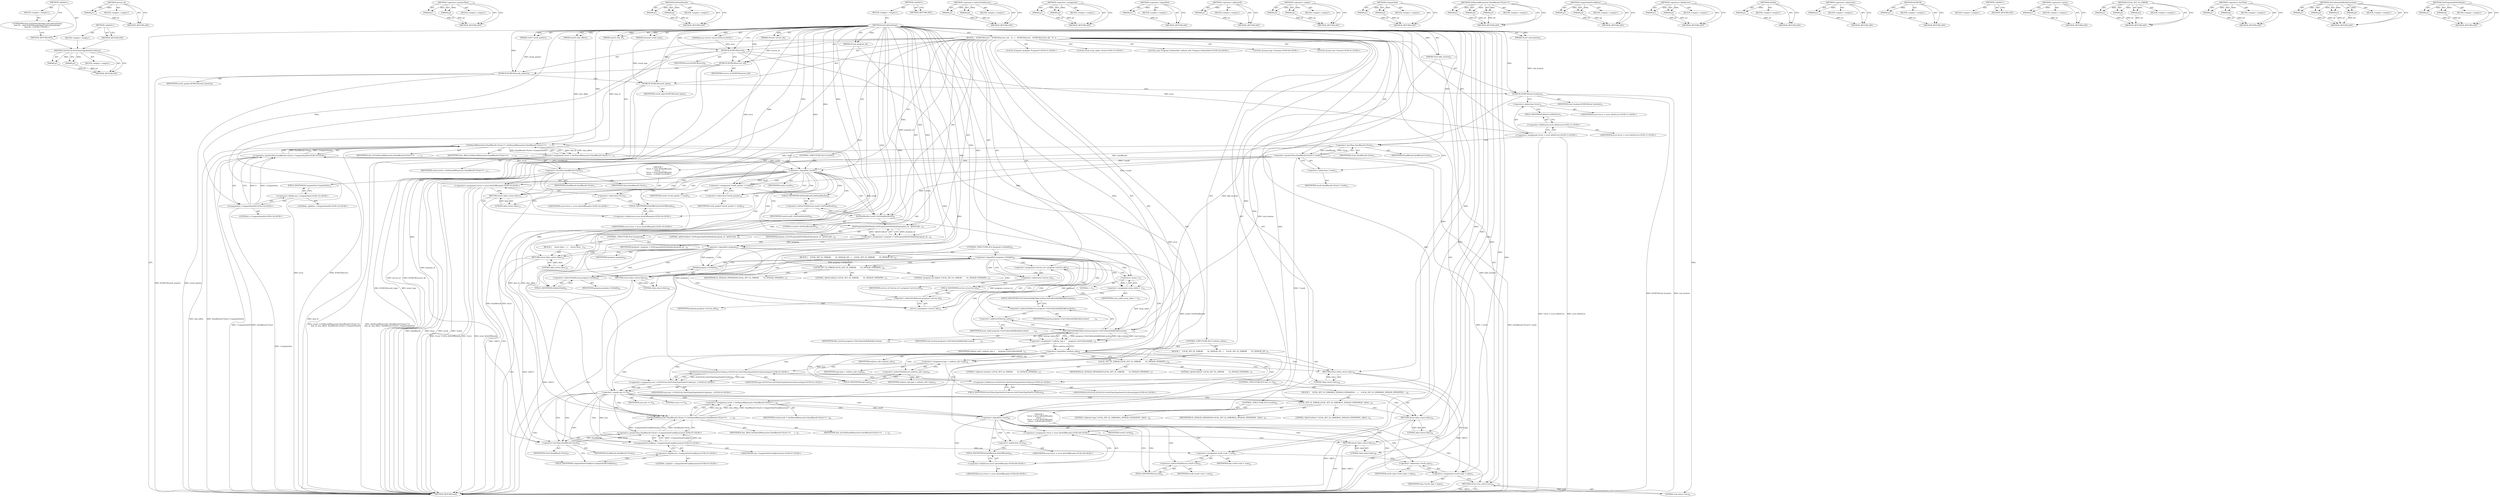digraph "&lt;global&gt;" {
vulnerable_332 [label=<(METHOD,GLES2Util.GetGLDataTypeSizeForUniforms)>];
vulnerable_333 [label=<(PARAM,p1)>];
vulnerable_334 [label=<(PARAM,p2)>];
vulnerable_335 [label=<(BLOCK,&lt;empty&gt;,&lt;empty&gt;)>];
vulnerable_336 [label=<(METHOD_RETURN,ANY)>];
vulnerable_313 [label=<(METHOD,service_id)>];
vulnerable_314 [label=<(PARAM,p1)>];
vulnerable_315 [label=<(BLOCK,&lt;empty&gt;,&lt;empty&gt;)>];
vulnerable_316 [label=<(METHOD_RETURN,ANY)>];
vulnerable_263 [label=<(METHOD,&lt;operator&gt;.greaterThan)>];
vulnerable_264 [label=<(PARAM,p1)>];
vulnerable_265 [label=<(PARAM,p2)>];
vulnerable_266 [label=<(BLOCK,&lt;empty&gt;,&lt;empty&gt;)>];
vulnerable_267 [label=<(METHOD_RETURN,ANY)>];
vulnerable_288 [label=<(METHOD,SetNumResults)>];
vulnerable_289 [label=<(PARAM,p1)>];
vulnerable_290 [label=<(PARAM,p2)>];
vulnerable_291 [label=<(BLOCK,&lt;empty&gt;,&lt;empty&gt;)>];
vulnerable_292 [label=<(METHOD_RETURN,ANY)>];
vulnerable_6 [label=<(METHOD,&lt;global&gt;)<SUB>1</SUB>>];
vulnerable_7 [label=<(BLOCK,&lt;empty&gt;,&lt;empty&gt;)<SUB>1</SUB>>];
vulnerable_8 [label=<(METHOD,GetUniformSetup)<SUB>1</SUB>>];
vulnerable_9 [label=<(PARAM,GLuint program_id)<SUB>2</SUB>>];
vulnerable_10 [label=<(PARAM,GLint fake_location)<SUB>2</SUB>>];
vulnerable_11 [label=<(PARAM,uint32 shm_id)<SUB>3</SUB>>];
vulnerable_12 [label=<(PARAM,uint32 shm_offset)<SUB>3</SUB>>];
vulnerable_13 [label="<(PARAM,error::Error* error)<SUB>4</SUB>>"];
vulnerable_14 [label=<(PARAM,GLint* real_location)<SUB>4</SUB>>];
vulnerable_15 [label=<(PARAM,GLuint* service_id)<SUB>5</SUB>>];
vulnerable_16 [label=<(PARAM,void** result_pointer)<SUB>5</SUB>>];
vulnerable_17 [label=<(PARAM,GLenum* result_type)<SUB>5</SUB>>];
vulnerable_18 [label=<(BLOCK,{
   DCHECK(error);
   DCHECK(service_id);
   D...,{
   DCHECK(error);
   DCHECK(service_id);
   D...)<SUB>5</SUB>>];
vulnerable_19 [label=<(DCHECK,DCHECK(error))<SUB>6</SUB>>];
vulnerable_20 [label=<(IDENTIFIER,error,DCHECK(error))<SUB>6</SUB>>];
vulnerable_21 [label=<(DCHECK,DCHECK(service_id))<SUB>7</SUB>>];
vulnerable_22 [label=<(IDENTIFIER,service_id,DCHECK(service_id))<SUB>7</SUB>>];
vulnerable_23 [label=<(DCHECK,DCHECK(result_pointer))<SUB>8</SUB>>];
vulnerable_24 [label=<(IDENTIFIER,result_pointer,DCHECK(result_pointer))<SUB>8</SUB>>];
vulnerable_25 [label=<(DCHECK,DCHECK(result_type))<SUB>9</SUB>>];
vulnerable_26 [label=<(IDENTIFIER,result_type,DCHECK(result_type))<SUB>9</SUB>>];
vulnerable_27 [label=<(DCHECK,DCHECK(real_location))<SUB>10</SUB>>];
vulnerable_28 [label=<(IDENTIFIER,real_location,DCHECK(real_location))<SUB>10</SUB>>];
vulnerable_29 [label="<(&lt;operator&gt;.assignment,*error = error::kNoError)<SUB>11</SUB>>"];
vulnerable_30 [label=<(&lt;operator&gt;.indirection,*error)<SUB>11</SUB>>];
vulnerable_31 [label="<(IDENTIFIER,error,*error = error::kNoError)<SUB>11</SUB>>"];
vulnerable_32 [label="<(&lt;operator&gt;.fieldAccess,error::kNoError)<SUB>11</SUB>>"];
vulnerable_33 [label="<(IDENTIFIER,error,*error = error::kNoError)<SUB>11</SUB>>"];
vulnerable_34 [label=<(FIELD_IDENTIFIER,kNoError,kNoError)<SUB>11</SUB>>];
vulnerable_35 [label=<(&lt;operator&gt;.greaterThan,SizedResult&lt;GLint&gt;* result)<SUB>12</SUB>>];
vulnerable_36 [label=<(&lt;operator&gt;.lessThan,SizedResult&lt;GLint)<SUB>12</SUB>>];
vulnerable_37 [label=<(IDENTIFIER,SizedResult,SizedResult&lt;GLint)<SUB>12</SUB>>];
vulnerable_38 [label=<(IDENTIFIER,GLint,SizedResult&lt;GLint)<SUB>12</SUB>>];
vulnerable_39 [label=<(&lt;operator&gt;.indirection,* result)<SUB>12</SUB>>];
vulnerable_40 [label=<(IDENTIFIER,result,SizedResult&lt;GLint&gt;* result)<SUB>12</SUB>>];
vulnerable_41 [label=<(&lt;operator&gt;.assignment,result = GetSharedMemoryAs&lt;SizedResult&lt;GLint&gt;*&gt;...)<SUB>13</SUB>>];
vulnerable_42 [label=<(IDENTIFIER,result,result = GetSharedMemoryAs&lt;SizedResult&lt;GLint&gt;*&gt;...)<SUB>13</SUB>>];
vulnerable_43 [label=<(GetSharedMemoryAs&lt;SizedResult&lt;GLint&gt;*&gt;,GetSharedMemoryAs&lt;SizedResult&lt;GLint&gt;*&gt;(
      s...)<SUB>13</SUB>>];
vulnerable_44 [label=<(IDENTIFIER,shm_id,GetSharedMemoryAs&lt;SizedResult&lt;GLint&gt;*&gt;(
      s...)<SUB>14</SUB>>];
vulnerable_45 [label=<(IDENTIFIER,shm_offset,GetSharedMemoryAs&lt;SizedResult&lt;GLint&gt;*&gt;(
      s...)<SUB>14</SUB>>];
vulnerable_46 [label="<(&lt;operator&gt;.greaterThan,SizedResult&lt;GLint&gt;::ComputeSize(0))<SUB>14</SUB>>"];
vulnerable_47 [label=<(&lt;operator&gt;.lessThan,SizedResult&lt;GLint)<SUB>14</SUB>>];
vulnerable_48 [label=<(IDENTIFIER,SizedResult,SizedResult&lt;GLint)<SUB>14</SUB>>];
vulnerable_49 [label=<(IDENTIFIER,GLint,SizedResult&lt;GLint)<SUB>14</SUB>>];
vulnerable_50 [label="<(ComputeSize,::ComputeSize(0))<SUB>14</SUB>>"];
vulnerable_51 [label="<(&lt;operator&gt;.fieldAccess,::ComputeSize)<SUB>14</SUB>>"];
vulnerable_52 [label="<(LITERAL,&lt;global&gt;,::ComputeSize(0))<SUB>14</SUB>>"];
vulnerable_53 [label=<(FIELD_IDENTIFIER,ComputeSize,ComputeSize)<SUB>14</SUB>>];
vulnerable_54 [label="<(LITERAL,0,::ComputeSize(0))<SUB>14</SUB>>"];
vulnerable_55 [label=<(CONTROL_STRUCTURE,IF,if (!result))<SUB>15</SUB>>];
vulnerable_56 [label=<(&lt;operator&gt;.logicalNot,!result)<SUB>15</SUB>>];
vulnerable_57 [label=<(IDENTIFIER,result,!result)<SUB>15</SUB>>];
vulnerable_58 [label="<(BLOCK,{
    *error = error::kOutOfBounds;
    return ...,{
    *error = error::kOutOfBounds;
    return ...)<SUB>15</SUB>>"];
vulnerable_59 [label="<(&lt;operator&gt;.assignment,*error = error::kOutOfBounds)<SUB>16</SUB>>"];
vulnerable_60 [label=<(&lt;operator&gt;.indirection,*error)<SUB>16</SUB>>];
vulnerable_61 [label="<(IDENTIFIER,error,*error = error::kOutOfBounds)<SUB>16</SUB>>"];
vulnerable_62 [label="<(&lt;operator&gt;.fieldAccess,error::kOutOfBounds)<SUB>16</SUB>>"];
vulnerable_63 [label="<(IDENTIFIER,error,*error = error::kOutOfBounds)<SUB>16</SUB>>"];
vulnerable_64 [label=<(FIELD_IDENTIFIER,kOutOfBounds,kOutOfBounds)<SUB>16</SUB>>];
vulnerable_65 [label=<(RETURN,return false;,return false;)<SUB>17</SUB>>];
vulnerable_66 [label=<(LITERAL,false,return false;)<SUB>17</SUB>>];
vulnerable_67 [label=<(&lt;operator&gt;.assignment,*result_pointer = result)<SUB>19</SUB>>];
vulnerable_68 [label=<(&lt;operator&gt;.indirection,*result_pointer)<SUB>19</SUB>>];
vulnerable_69 [label=<(IDENTIFIER,result_pointer,*result_pointer = result)<SUB>19</SUB>>];
vulnerable_70 [label=<(IDENTIFIER,result,*result_pointer = result)<SUB>19</SUB>>];
vulnerable_71 [label=<(SetNumResults,result-&gt;SetNumResults(0))<SUB>20</SUB>>];
vulnerable_72 [label=<(&lt;operator&gt;.indirectFieldAccess,result-&gt;SetNumResults)<SUB>20</SUB>>];
vulnerable_73 [label=<(IDENTIFIER,result,result-&gt;SetNumResults(0))<SUB>20</SUB>>];
vulnerable_74 [label=<(FIELD_IDENTIFIER,SetNumResults,SetNumResults)<SUB>20</SUB>>];
vulnerable_75 [label=<(LITERAL,0,result-&gt;SetNumResults(0))<SUB>20</SUB>>];
vulnerable_76 [label="<(LOCAL,Program* program: Program*)<SUB>21</SUB>>"];
vulnerable_77 [label=<(&lt;operator&gt;.assignment,* program = GetProgramInfoNotShader(program_id,...)<SUB>21</SUB>>];
vulnerable_78 [label=<(IDENTIFIER,program,* program = GetProgramInfoNotShader(program_id,...)<SUB>21</SUB>>];
vulnerable_79 [label=<(GetProgramInfoNotShader,GetProgramInfoNotShader(program_id, &quot;glGetUnifo...)<SUB>21</SUB>>];
vulnerable_80 [label=<(IDENTIFIER,program_id,GetProgramInfoNotShader(program_id, &quot;glGetUnifo...)<SUB>21</SUB>>];
vulnerable_81 [label=<(LITERAL,&quot;glGetUniform&quot;,GetProgramInfoNotShader(program_id, &quot;glGetUnifo...)<SUB>21</SUB>>];
vulnerable_82 [label=<(CONTROL_STRUCTURE,IF,if (!program))<SUB>22</SUB>>];
vulnerable_83 [label=<(&lt;operator&gt;.logicalNot,!program)<SUB>22</SUB>>];
vulnerable_84 [label=<(IDENTIFIER,program,!program)<SUB>22</SUB>>];
vulnerable_85 [label=<(BLOCK,{
    return false;
  },{
    return false;
  })<SUB>22</SUB>>];
vulnerable_86 [label=<(RETURN,return false;,return false;)<SUB>23</SUB>>];
vulnerable_87 [label=<(LITERAL,false,return false;)<SUB>23</SUB>>];
vulnerable_88 [label=<(CONTROL_STRUCTURE,IF,if (!program-&gt;IsValid()))<SUB>25</SUB>>];
vulnerable_89 [label=<(&lt;operator&gt;.logicalNot,!program-&gt;IsValid())<SUB>25</SUB>>];
vulnerable_90 [label=<(IsValid,program-&gt;IsValid())<SUB>25</SUB>>];
vulnerable_91 [label=<(&lt;operator&gt;.indirectFieldAccess,program-&gt;IsValid)<SUB>25</SUB>>];
vulnerable_92 [label=<(IDENTIFIER,program,program-&gt;IsValid())<SUB>25</SUB>>];
vulnerable_93 [label=<(FIELD_IDENTIFIER,IsValid,IsValid)<SUB>25</SUB>>];
vulnerable_94 [label=<(BLOCK,{
    LOCAL_SET_GL_ERROR(
        GL_INVALID_OP...,{
    LOCAL_SET_GL_ERROR(
        GL_INVALID_OP...)<SUB>25</SUB>>];
vulnerable_95 [label=<(LOCAL_SET_GL_ERROR,LOCAL_SET_GL_ERROR(
        GL_INVALID_OPERATIO...)<SUB>26</SUB>>];
vulnerable_96 [label=<(IDENTIFIER,GL_INVALID_OPERATION,LOCAL_SET_GL_ERROR(
        GL_INVALID_OPERATIO...)<SUB>27</SUB>>];
vulnerable_97 [label=<(LITERAL,&quot;glGetUniform&quot;,LOCAL_SET_GL_ERROR(
        GL_INVALID_OPERATIO...)<SUB>27</SUB>>];
vulnerable_98 [label=<(LITERAL,&quot;program not linked&quot;,LOCAL_SET_GL_ERROR(
        GL_INVALID_OPERATIO...)<SUB>27</SUB>>];
vulnerable_99 [label=<(RETURN,return false;,return false;)<SUB>28</SUB>>];
vulnerable_100 [label=<(LITERAL,false,return false;)<SUB>28</SUB>>];
vulnerable_101 [label=<(&lt;operator&gt;.assignment,*service_id = program-&gt;service_id())<SUB>30</SUB>>];
vulnerable_102 [label=<(&lt;operator&gt;.indirection,*service_id)<SUB>30</SUB>>];
vulnerable_103 [label=<(IDENTIFIER,service_id,*service_id = program-&gt;service_id())<SUB>30</SUB>>];
vulnerable_104 [label=<(service_id,program-&gt;service_id())<SUB>30</SUB>>];
vulnerable_105 [label=<(&lt;operator&gt;.indirectFieldAccess,program-&gt;service_id)<SUB>30</SUB>>];
vulnerable_106 [label=<(IDENTIFIER,program,program-&gt;service_id())<SUB>30</SUB>>];
vulnerable_107 [label=<(FIELD_IDENTIFIER,service_id,service_id)<SUB>30</SUB>>];
vulnerable_108 [label="<(LOCAL,GLint array_index: GLint)<SUB>31</SUB>>"];
vulnerable_109 [label=<(&lt;operator&gt;.assignment,array_index = -1)<SUB>31</SUB>>];
vulnerable_110 [label=<(IDENTIFIER,array_index,array_index = -1)<SUB>31</SUB>>];
vulnerable_111 [label=<(&lt;operator&gt;.minus,-1)<SUB>31</SUB>>];
vulnerable_112 [label=<(LITERAL,1,-1)<SUB>31</SUB>>];
vulnerable_113 [label="<(LOCAL,const Program.UniformInfo* uniform_info: Program.UniformInfo*)<SUB>32</SUB>>"];
vulnerable_114 [label=<(&lt;operator&gt;.assignment,* uniform_info =
      program-&gt;GetUniformInfoB...)<SUB>32</SUB>>];
vulnerable_115 [label=<(IDENTIFIER,uniform_info,* uniform_info =
      program-&gt;GetUniformInfoB...)<SUB>32</SUB>>];
vulnerable_116 [label=<(GetUniformInfoByFakeLocation,program-&gt;GetUniformInfoByFakeLocation(
        ...)<SUB>33</SUB>>];
vulnerable_117 [label=<(&lt;operator&gt;.indirectFieldAccess,program-&gt;GetUniformInfoByFakeLocation)<SUB>33</SUB>>];
vulnerable_118 [label=<(IDENTIFIER,program,program-&gt;GetUniformInfoByFakeLocation(
        ...)<SUB>33</SUB>>];
vulnerable_119 [label=<(FIELD_IDENTIFIER,GetUniformInfoByFakeLocation,GetUniformInfoByFakeLocation)<SUB>33</SUB>>];
vulnerable_120 [label=<(IDENTIFIER,fake_location,program-&gt;GetUniformInfoByFakeLocation(
        ...)<SUB>34</SUB>>];
vulnerable_121 [label=<(IDENTIFIER,real_location,program-&gt;GetUniformInfoByFakeLocation(
        ...)<SUB>34</SUB>>];
vulnerable_122 [label=<(&lt;operator&gt;.addressOf,&amp;array_index)<SUB>34</SUB>>];
vulnerable_123 [label=<(IDENTIFIER,array_index,program-&gt;GetUniformInfoByFakeLocation(
        ...)<SUB>34</SUB>>];
vulnerable_124 [label=<(CONTROL_STRUCTURE,IF,if (!uniform_info))<SUB>35</SUB>>];
vulnerable_125 [label=<(&lt;operator&gt;.logicalNot,!uniform_info)<SUB>35</SUB>>];
vulnerable_126 [label=<(IDENTIFIER,uniform_info,!uniform_info)<SUB>35</SUB>>];
vulnerable_127 [label=<(BLOCK,{
    LOCAL_SET_GL_ERROR(
        GL_INVALID_OP...,{
    LOCAL_SET_GL_ERROR(
        GL_INVALID_OP...)<SUB>35</SUB>>];
vulnerable_128 [label=<(LOCAL_SET_GL_ERROR,LOCAL_SET_GL_ERROR(
        GL_INVALID_OPERATIO...)<SUB>36</SUB>>];
vulnerable_129 [label=<(IDENTIFIER,GL_INVALID_OPERATION,LOCAL_SET_GL_ERROR(
        GL_INVALID_OPERATIO...)<SUB>37</SUB>>];
vulnerable_130 [label=<(LITERAL,&quot;glGetUniform&quot;,LOCAL_SET_GL_ERROR(
        GL_INVALID_OPERATIO...)<SUB>37</SUB>>];
vulnerable_131 [label=<(LITERAL,&quot;unknown location&quot;,LOCAL_SET_GL_ERROR(
        GL_INVALID_OPERATIO...)<SUB>37</SUB>>];
vulnerable_132 [label=<(RETURN,return false;,return false;)<SUB>38</SUB>>];
vulnerable_133 [label=<(LITERAL,false,return false;)<SUB>38</SUB>>];
vulnerable_134 [label="<(LOCAL,GLenum type: GLenum)<SUB>40</SUB>>"];
vulnerable_135 [label=<(&lt;operator&gt;.assignment,type = uniform_info-&gt;type)<SUB>40</SUB>>];
vulnerable_136 [label=<(IDENTIFIER,type,type = uniform_info-&gt;type)<SUB>40</SUB>>];
vulnerable_137 [label=<(&lt;operator&gt;.indirectFieldAccess,uniform_info-&gt;type)<SUB>40</SUB>>];
vulnerable_138 [label=<(IDENTIFIER,uniform_info,type = uniform_info-&gt;type)<SUB>40</SUB>>];
vulnerable_139 [label=<(FIELD_IDENTIFIER,type,type)<SUB>40</SUB>>];
vulnerable_140 [label="<(LOCAL,GLsizei size: GLsizei)<SUB>41</SUB>>"];
vulnerable_141 [label="<(&lt;operator&gt;.assignment,size = GLES2Util::GetGLDataTypeSizeForUniforms(...)<SUB>41</SUB>>"];
vulnerable_142 [label="<(IDENTIFIER,size,size = GLES2Util::GetGLDataTypeSizeForUniforms(...)<SUB>41</SUB>>"];
vulnerable_143 [label="<(GLES2Util.GetGLDataTypeSizeForUniforms,GLES2Util::GetGLDataTypeSizeForUniforms(type))<SUB>41</SUB>>"];
vulnerable_144 [label="<(&lt;operator&gt;.fieldAccess,GLES2Util::GetGLDataTypeSizeForUniforms)<SUB>41</SUB>>"];
vulnerable_145 [label="<(IDENTIFIER,GLES2Util,GLES2Util::GetGLDataTypeSizeForUniforms(type))<SUB>41</SUB>>"];
vulnerable_146 [label=<(FIELD_IDENTIFIER,GetGLDataTypeSizeForUniforms,GetGLDataTypeSizeForUniforms)<SUB>41</SUB>>];
vulnerable_147 [label="<(IDENTIFIER,type,GLES2Util::GetGLDataTypeSizeForUniforms(type))<SUB>41</SUB>>"];
vulnerable_148 [label=<(CONTROL_STRUCTURE,IF,if (size == 0))<SUB>42</SUB>>];
vulnerable_149 [label=<(&lt;operator&gt;.equals,size == 0)<SUB>42</SUB>>];
vulnerable_150 [label=<(IDENTIFIER,size,size == 0)<SUB>42</SUB>>];
vulnerable_151 [label=<(LITERAL,0,size == 0)<SUB>42</SUB>>];
vulnerable_152 [label=<(BLOCK,{
    LOCAL_SET_GL_ERROR(GL_INVALID_OPERATION, ...,{
    LOCAL_SET_GL_ERROR(GL_INVALID_OPERATION, ...)<SUB>42</SUB>>];
vulnerable_153 [label=<(LOCAL_SET_GL_ERROR,LOCAL_SET_GL_ERROR(GL_INVALID_OPERATION, &quot;glGet...)<SUB>43</SUB>>];
vulnerable_154 [label=<(IDENTIFIER,GL_INVALID_OPERATION,LOCAL_SET_GL_ERROR(GL_INVALID_OPERATION, &quot;glGet...)<SUB>43</SUB>>];
vulnerable_155 [label=<(LITERAL,&quot;glGetUniform&quot;,LOCAL_SET_GL_ERROR(GL_INVALID_OPERATION, &quot;glGet...)<SUB>43</SUB>>];
vulnerable_156 [label=<(LITERAL,&quot;unknown type&quot;,LOCAL_SET_GL_ERROR(GL_INVALID_OPERATION, &quot;glGet...)<SUB>43</SUB>>];
vulnerable_157 [label=<(RETURN,return false;,return false;)<SUB>44</SUB>>];
vulnerable_158 [label=<(LITERAL,false,return false;)<SUB>44</SUB>>];
vulnerable_159 [label=<(&lt;operator&gt;.assignment,result = GetSharedMemoryAs&lt;SizedResult&lt;GLint&gt;*&gt;...)<SUB>46</SUB>>];
vulnerable_160 [label=<(IDENTIFIER,result,result = GetSharedMemoryAs&lt;SizedResult&lt;GLint&gt;*&gt;...)<SUB>46</SUB>>];
vulnerable_161 [label=<(GetSharedMemoryAs&lt;SizedResult&lt;GLint&gt;*&gt;,GetSharedMemoryAs&lt;SizedResult&lt;GLint&gt;*&gt;(
      s...)<SUB>46</SUB>>];
vulnerable_162 [label=<(IDENTIFIER,shm_id,GetSharedMemoryAs&lt;SizedResult&lt;GLint&gt;*&gt;(
      s...)<SUB>47</SUB>>];
vulnerable_163 [label=<(IDENTIFIER,shm_offset,GetSharedMemoryAs&lt;SizedResult&lt;GLint&gt;*&gt;(
      s...)<SUB>47</SUB>>];
vulnerable_164 [label="<(&lt;operator&gt;.greaterThan,SizedResult&lt;GLint&gt;::ComputeSizeFromBytes(size))<SUB>47</SUB>>"];
vulnerable_165 [label=<(&lt;operator&gt;.lessThan,SizedResult&lt;GLint)<SUB>47</SUB>>];
vulnerable_166 [label=<(IDENTIFIER,SizedResult,SizedResult&lt;GLint)<SUB>47</SUB>>];
vulnerable_167 [label=<(IDENTIFIER,GLint,SizedResult&lt;GLint)<SUB>47</SUB>>];
vulnerable_168 [label="<(ComputeSizeFromBytes,::ComputeSizeFromBytes(size))<SUB>47</SUB>>"];
vulnerable_169 [label="<(&lt;operator&gt;.fieldAccess,::ComputeSizeFromBytes)<SUB>47</SUB>>"];
vulnerable_170 [label="<(LITERAL,&lt;global&gt;,::ComputeSizeFromBytes(size))<SUB>47</SUB>>"];
vulnerable_171 [label=<(FIELD_IDENTIFIER,ComputeSizeFromBytes,ComputeSizeFromBytes)<SUB>47</SUB>>];
vulnerable_172 [label="<(IDENTIFIER,size,::ComputeSizeFromBytes(size))<SUB>47</SUB>>"];
vulnerable_173 [label=<(CONTROL_STRUCTURE,IF,if (!result))<SUB>48</SUB>>];
vulnerable_174 [label=<(&lt;operator&gt;.logicalNot,!result)<SUB>48</SUB>>];
vulnerable_175 [label=<(IDENTIFIER,result,!result)<SUB>48</SUB>>];
vulnerable_176 [label="<(BLOCK,{
    *error = error::kOutOfBounds;
     return...,{
    *error = error::kOutOfBounds;
     return...)<SUB>48</SUB>>"];
vulnerable_177 [label="<(&lt;operator&gt;.assignment,*error = error::kOutOfBounds)<SUB>49</SUB>>"];
vulnerable_178 [label=<(&lt;operator&gt;.indirection,*error)<SUB>49</SUB>>];
vulnerable_179 [label="<(IDENTIFIER,error,*error = error::kOutOfBounds)<SUB>49</SUB>>"];
vulnerable_180 [label="<(&lt;operator&gt;.fieldAccess,error::kOutOfBounds)<SUB>49</SUB>>"];
vulnerable_181 [label="<(IDENTIFIER,error,*error = error::kOutOfBounds)<SUB>49</SUB>>"];
vulnerable_182 [label=<(FIELD_IDENTIFIER,kOutOfBounds,kOutOfBounds)<SUB>49</SUB>>];
vulnerable_183 [label=<(RETURN,return false;,return false;)<SUB>50</SUB>>];
vulnerable_184 [label=<(LITERAL,false,return false;)<SUB>50</SUB>>];
vulnerable_185 [label=<(&lt;operator&gt;.assignment,result-&gt;size = size)<SUB>52</SUB>>];
vulnerable_186 [label=<(&lt;operator&gt;.indirectFieldAccess,result-&gt;size)<SUB>52</SUB>>];
vulnerable_187 [label=<(IDENTIFIER,result,result-&gt;size = size)<SUB>52</SUB>>];
vulnerable_188 [label=<(FIELD_IDENTIFIER,size,size)<SUB>52</SUB>>];
vulnerable_189 [label=<(IDENTIFIER,size,result-&gt;size = size)<SUB>52</SUB>>];
vulnerable_190 [label=<(&lt;operator&gt;.assignment,*result_type = type)<SUB>53</SUB>>];
vulnerable_191 [label=<(&lt;operator&gt;.indirection,*result_type)<SUB>53</SUB>>];
vulnerable_192 [label=<(IDENTIFIER,result_type,*result_type = type)<SUB>53</SUB>>];
vulnerable_193 [label=<(IDENTIFIER,type,*result_type = type)<SUB>53</SUB>>];
vulnerable_194 [label=<(RETURN,return true;,return true;)<SUB>54</SUB>>];
vulnerable_195 [label=<(LITERAL,true,return true;)<SUB>54</SUB>>];
vulnerable_196 [label=<(METHOD_RETURN,bool)<SUB>1</SUB>>];
vulnerable_198 [label=<(METHOD_RETURN,ANY)<SUB>1</SUB>>];
vulnerable_293 [label=<(METHOD,&lt;operator&gt;.indirectFieldAccess)>];
vulnerable_294 [label=<(PARAM,p1)>];
vulnerable_295 [label=<(PARAM,p2)>];
vulnerable_296 [label=<(BLOCK,&lt;empty&gt;,&lt;empty&gt;)>];
vulnerable_297 [label=<(METHOD_RETURN,ANY)>];
vulnerable_249 [label=<(METHOD,&lt;operator&gt;.assignment)>];
vulnerable_250 [label=<(PARAM,p1)>];
vulnerable_251 [label=<(PARAM,p2)>];
vulnerable_252 [label=<(BLOCK,&lt;empty&gt;,&lt;empty&gt;)>];
vulnerable_253 [label=<(METHOD_RETURN,ANY)>];
vulnerable_284 [label=<(METHOD,&lt;operator&gt;.logicalNot)>];
vulnerable_285 [label=<(PARAM,p1)>];
vulnerable_286 [label=<(BLOCK,&lt;empty&gt;,&lt;empty&gt;)>];
vulnerable_287 [label=<(METHOD_RETURN,ANY)>];
vulnerable_328 [label=<(METHOD,&lt;operator&gt;.addressOf)>];
vulnerable_329 [label=<(PARAM,p1)>];
vulnerable_330 [label=<(BLOCK,&lt;empty&gt;,&lt;empty&gt;)>];
vulnerable_331 [label=<(METHOD_RETURN,ANY)>];
vulnerable_337 [label=<(METHOD,&lt;operator&gt;.equals)>];
vulnerable_338 [label=<(PARAM,p1)>];
vulnerable_339 [label=<(PARAM,p2)>];
vulnerable_340 [label=<(BLOCK,&lt;empty&gt;,&lt;empty&gt;)>];
vulnerable_341 [label=<(METHOD_RETURN,ANY)>];
vulnerable_279 [label=<(METHOD,ComputeSize)>];
vulnerable_280 [label=<(PARAM,p1)>];
vulnerable_281 [label=<(PARAM,p2)>];
vulnerable_282 [label=<(BLOCK,&lt;empty&gt;,&lt;empty&gt;)>];
vulnerable_283 [label=<(METHOD_RETURN,ANY)>];
vulnerable_273 [label=<(METHOD,GetSharedMemoryAs&lt;SizedResult&lt;GLint&gt;*&gt;)>];
vulnerable_274 [label=<(PARAM,p1)>];
vulnerable_275 [label=<(PARAM,p2)>];
vulnerable_276 [label=<(PARAM,p3)>];
vulnerable_277 [label=<(BLOCK,&lt;empty&gt;,&lt;empty&gt;)>];
vulnerable_278 [label=<(METHOD_RETURN,ANY)>];
vulnerable_342 [label=<(METHOD,ComputeSizeFromBytes)>];
vulnerable_343 [label=<(PARAM,p1)>];
vulnerable_344 [label=<(PARAM,p2)>];
vulnerable_345 [label=<(BLOCK,&lt;empty&gt;,&lt;empty&gt;)>];
vulnerable_346 [label=<(METHOD_RETURN,ANY)>];
vulnerable_258 [label=<(METHOD,&lt;operator&gt;.fieldAccess)>];
vulnerable_259 [label=<(PARAM,p1)>];
vulnerable_260 [label=<(PARAM,p2)>];
vulnerable_261 [label=<(BLOCK,&lt;empty&gt;,&lt;empty&gt;)>];
vulnerable_262 [label=<(METHOD_RETURN,ANY)>];
vulnerable_303 [label=<(METHOD,IsValid)>];
vulnerable_304 [label=<(PARAM,p1)>];
vulnerable_305 [label=<(BLOCK,&lt;empty&gt;,&lt;empty&gt;)>];
vulnerable_306 [label=<(METHOD_RETURN,ANY)>];
vulnerable_254 [label=<(METHOD,&lt;operator&gt;.indirection)>];
vulnerable_255 [label=<(PARAM,p1)>];
vulnerable_256 [label=<(BLOCK,&lt;empty&gt;,&lt;empty&gt;)>];
vulnerable_257 [label=<(METHOD_RETURN,ANY)>];
vulnerable_245 [label=<(METHOD,DCHECK)>];
vulnerable_246 [label=<(PARAM,p1)>];
vulnerable_247 [label=<(BLOCK,&lt;empty&gt;,&lt;empty&gt;)>];
vulnerable_248 [label=<(METHOD_RETURN,ANY)>];
vulnerable_239 [label=<(METHOD,&lt;global&gt;)<SUB>1</SUB>>];
vulnerable_240 [label=<(BLOCK,&lt;empty&gt;,&lt;empty&gt;)>];
vulnerable_241 [label=<(METHOD_RETURN,ANY)>];
vulnerable_317 [label=<(METHOD,&lt;operator&gt;.minus)>];
vulnerable_318 [label=<(PARAM,p1)>];
vulnerable_319 [label=<(BLOCK,&lt;empty&gt;,&lt;empty&gt;)>];
vulnerable_320 [label=<(METHOD_RETURN,ANY)>];
vulnerable_307 [label=<(METHOD,LOCAL_SET_GL_ERROR)>];
vulnerable_308 [label=<(PARAM,p1)>];
vulnerable_309 [label=<(PARAM,p2)>];
vulnerable_310 [label=<(PARAM,p3)>];
vulnerable_311 [label=<(BLOCK,&lt;empty&gt;,&lt;empty&gt;)>];
vulnerable_312 [label=<(METHOD_RETURN,ANY)>];
vulnerable_268 [label=<(METHOD,&lt;operator&gt;.lessThan)>];
vulnerable_269 [label=<(PARAM,p1)>];
vulnerable_270 [label=<(PARAM,p2)>];
vulnerable_271 [label=<(BLOCK,&lt;empty&gt;,&lt;empty&gt;)>];
vulnerable_272 [label=<(METHOD_RETURN,ANY)>];
vulnerable_321 [label=<(METHOD,GetUniformInfoByFakeLocation)>];
vulnerable_322 [label=<(PARAM,p1)>];
vulnerable_323 [label=<(PARAM,p2)>];
vulnerable_324 [label=<(PARAM,p3)>];
vulnerable_325 [label=<(PARAM,p4)>];
vulnerable_326 [label=<(BLOCK,&lt;empty&gt;,&lt;empty&gt;)>];
vulnerable_327 [label=<(METHOD_RETURN,ANY)>];
vulnerable_298 [label=<(METHOD,GetProgramInfoNotShader)>];
vulnerable_299 [label=<(PARAM,p1)>];
vulnerable_300 [label=<(PARAM,p2)>];
vulnerable_301 [label=<(BLOCK,&lt;empty&gt;,&lt;empty&gt;)>];
vulnerable_302 [label=<(METHOD_RETURN,ANY)>];
fixed_6 [label=<(METHOD,&lt;global&gt;)<SUB>1</SUB>>];
fixed_7 [label=<(BLOCK,&lt;empty&gt;,&lt;empty&gt;)<SUB>1</SUB>>];
fixed_8 [label="<(UNKNOWN,bool GLES2DecoderImpl::GetUniformSetup(
bool GL...,bool GLES2DecoderImpl::GetUniformSetup(
bool GL...)<SUB>1</SUB>>"];
fixed_9 [label=<(METHOD_RETURN,ANY)<SUB>1</SUB>>];
fixed_14 [label=<(METHOD,&lt;global&gt;)<SUB>1</SUB>>];
fixed_15 [label=<(BLOCK,&lt;empty&gt;,&lt;empty&gt;)>];
fixed_16 [label=<(METHOD_RETURN,ANY)>];
vulnerable_332 -> vulnerable_333  [key=0, label="AST: "];
vulnerable_332 -> vulnerable_333  [key=1, label="DDG: "];
vulnerable_332 -> vulnerable_335  [key=0, label="AST: "];
vulnerable_332 -> vulnerable_334  [key=0, label="AST: "];
vulnerable_332 -> vulnerable_334  [key=1, label="DDG: "];
vulnerable_332 -> vulnerable_336  [key=0, label="AST: "];
vulnerable_332 -> vulnerable_336  [key=1, label="CFG: "];
vulnerable_333 -> vulnerable_336  [key=0, label="DDG: p1"];
vulnerable_334 -> vulnerable_336  [key=0, label="DDG: p2"];
vulnerable_313 -> vulnerable_314  [key=0, label="AST: "];
vulnerable_313 -> vulnerable_314  [key=1, label="DDG: "];
vulnerable_313 -> vulnerable_315  [key=0, label="AST: "];
vulnerable_313 -> vulnerable_316  [key=0, label="AST: "];
vulnerable_313 -> vulnerable_316  [key=1, label="CFG: "];
vulnerable_314 -> vulnerable_316  [key=0, label="DDG: p1"];
vulnerable_263 -> vulnerable_264  [key=0, label="AST: "];
vulnerable_263 -> vulnerable_264  [key=1, label="DDG: "];
vulnerable_263 -> vulnerable_266  [key=0, label="AST: "];
vulnerable_263 -> vulnerable_265  [key=0, label="AST: "];
vulnerable_263 -> vulnerable_265  [key=1, label="DDG: "];
vulnerable_263 -> vulnerable_267  [key=0, label="AST: "];
vulnerable_263 -> vulnerable_267  [key=1, label="CFG: "];
vulnerable_264 -> vulnerable_267  [key=0, label="DDG: p1"];
vulnerable_265 -> vulnerable_267  [key=0, label="DDG: p2"];
vulnerable_288 -> vulnerable_289  [key=0, label="AST: "];
vulnerable_288 -> vulnerable_289  [key=1, label="DDG: "];
vulnerable_288 -> vulnerable_291  [key=0, label="AST: "];
vulnerable_288 -> vulnerable_290  [key=0, label="AST: "];
vulnerable_288 -> vulnerable_290  [key=1, label="DDG: "];
vulnerable_288 -> vulnerable_292  [key=0, label="AST: "];
vulnerable_288 -> vulnerable_292  [key=1, label="CFG: "];
vulnerable_289 -> vulnerable_292  [key=0, label="DDG: p1"];
vulnerable_290 -> vulnerable_292  [key=0, label="DDG: p2"];
vulnerable_6 -> vulnerable_7  [key=0, label="AST: "];
vulnerable_6 -> vulnerable_198  [key=0, label="AST: "];
vulnerable_6 -> vulnerable_198  [key=1, label="CFG: "];
vulnerable_7 -> vulnerable_8  [key=0, label="AST: "];
vulnerable_8 -> vulnerable_9  [key=0, label="AST: "];
vulnerable_8 -> vulnerable_9  [key=1, label="DDG: "];
vulnerable_8 -> vulnerable_10  [key=0, label="AST: "];
vulnerable_8 -> vulnerable_10  [key=1, label="DDG: "];
vulnerable_8 -> vulnerable_11  [key=0, label="AST: "];
vulnerable_8 -> vulnerable_11  [key=1, label="DDG: "];
vulnerable_8 -> vulnerable_12  [key=0, label="AST: "];
vulnerable_8 -> vulnerable_12  [key=1, label="DDG: "];
vulnerable_8 -> vulnerable_13  [key=0, label="AST: "];
vulnerable_8 -> vulnerable_13  [key=1, label="DDG: "];
vulnerable_8 -> vulnerable_14  [key=0, label="AST: "];
vulnerable_8 -> vulnerable_14  [key=1, label="DDG: "];
vulnerable_8 -> vulnerable_15  [key=0, label="AST: "];
vulnerable_8 -> vulnerable_15  [key=1, label="DDG: "];
vulnerable_8 -> vulnerable_16  [key=0, label="AST: "];
vulnerable_8 -> vulnerable_16  [key=1, label="DDG: "];
vulnerable_8 -> vulnerable_17  [key=0, label="AST: "];
vulnerable_8 -> vulnerable_17  [key=1, label="DDG: "];
vulnerable_8 -> vulnerable_18  [key=0, label="AST: "];
vulnerable_8 -> vulnerable_196  [key=0, label="AST: "];
vulnerable_8 -> vulnerable_19  [key=0, label="CFG: "];
vulnerable_8 -> vulnerable_19  [key=1, label="DDG: "];
vulnerable_8 -> vulnerable_67  [key=0, label="DDG: "];
vulnerable_8 -> vulnerable_185  [key=0, label="DDG: "];
vulnerable_8 -> vulnerable_190  [key=0, label="DDG: "];
vulnerable_8 -> vulnerable_194  [key=0, label="DDG: "];
vulnerable_8 -> vulnerable_21  [key=0, label="DDG: "];
vulnerable_8 -> vulnerable_23  [key=0, label="DDG: "];
vulnerable_8 -> vulnerable_25  [key=0, label="DDG: "];
vulnerable_8 -> vulnerable_27  [key=0, label="DDG: "];
vulnerable_8 -> vulnerable_71  [key=0, label="DDG: "];
vulnerable_8 -> vulnerable_195  [key=0, label="DDG: "];
vulnerable_8 -> vulnerable_36  [key=0, label="DDG: "];
vulnerable_8 -> vulnerable_43  [key=0, label="DDG: "];
vulnerable_8 -> vulnerable_56  [key=0, label="DDG: "];
vulnerable_8 -> vulnerable_65  [key=0, label="DDG: "];
vulnerable_8 -> vulnerable_79  [key=0, label="DDG: "];
vulnerable_8 -> vulnerable_83  [key=0, label="DDG: "];
vulnerable_8 -> vulnerable_86  [key=0, label="DDG: "];
vulnerable_8 -> vulnerable_99  [key=0, label="DDG: "];
vulnerable_8 -> vulnerable_111  [key=0, label="DDG: "];
vulnerable_8 -> vulnerable_116  [key=0, label="DDG: "];
vulnerable_8 -> vulnerable_125  [key=0, label="DDG: "];
vulnerable_8 -> vulnerable_132  [key=0, label="DDG: "];
vulnerable_8 -> vulnerable_143  [key=0, label="DDG: "];
vulnerable_8 -> vulnerable_149  [key=0, label="DDG: "];
vulnerable_8 -> vulnerable_157  [key=0, label="DDG: "];
vulnerable_8 -> vulnerable_161  [key=0, label="DDG: "];
vulnerable_8 -> vulnerable_174  [key=0, label="DDG: "];
vulnerable_8 -> vulnerable_183  [key=0, label="DDG: "];
vulnerable_8 -> vulnerable_66  [key=0, label="DDG: "];
vulnerable_8 -> vulnerable_87  [key=0, label="DDG: "];
vulnerable_8 -> vulnerable_95  [key=0, label="DDG: "];
vulnerable_8 -> vulnerable_100  [key=0, label="DDG: "];
vulnerable_8 -> vulnerable_128  [key=0, label="DDG: "];
vulnerable_8 -> vulnerable_133  [key=0, label="DDG: "];
vulnerable_8 -> vulnerable_153  [key=0, label="DDG: "];
vulnerable_8 -> vulnerable_158  [key=0, label="DDG: "];
vulnerable_8 -> vulnerable_184  [key=0, label="DDG: "];
vulnerable_8 -> vulnerable_47  [key=0, label="DDG: "];
vulnerable_8 -> vulnerable_50  [key=0, label="DDG: "];
vulnerable_8 -> vulnerable_165  [key=0, label="DDG: "];
vulnerable_8 -> vulnerable_168  [key=0, label="DDG: "];
vulnerable_9 -> vulnerable_196  [key=0, label="DDG: program_id"];
vulnerable_9 -> vulnerable_79  [key=0, label="DDG: program_id"];
vulnerable_10 -> vulnerable_196  [key=0, label="DDG: fake_location"];
vulnerable_10 -> vulnerable_116  [key=0, label="DDG: fake_location"];
vulnerable_11 -> vulnerable_43  [key=0, label="DDG: shm_id"];
vulnerable_12 -> vulnerable_43  [key=0, label="DDG: shm_offset"];
vulnerable_13 -> vulnerable_19  [key=0, label="DDG: error"];
vulnerable_14 -> vulnerable_27  [key=0, label="DDG: real_location"];
vulnerable_15 -> vulnerable_21  [key=0, label="DDG: service_id"];
vulnerable_16 -> vulnerable_23  [key=0, label="DDG: result_pointer"];
vulnerable_17 -> vulnerable_25  [key=0, label="DDG: result_type"];
vulnerable_18 -> vulnerable_19  [key=0, label="AST: "];
vulnerable_18 -> vulnerable_21  [key=0, label="AST: "];
vulnerable_18 -> vulnerable_23  [key=0, label="AST: "];
vulnerable_18 -> vulnerable_25  [key=0, label="AST: "];
vulnerable_18 -> vulnerable_27  [key=0, label="AST: "];
vulnerable_18 -> vulnerable_29  [key=0, label="AST: "];
vulnerable_18 -> vulnerable_35  [key=0, label="AST: "];
vulnerable_18 -> vulnerable_41  [key=0, label="AST: "];
vulnerable_18 -> vulnerable_55  [key=0, label="AST: "];
vulnerable_18 -> vulnerable_67  [key=0, label="AST: "];
vulnerable_18 -> vulnerable_71  [key=0, label="AST: "];
vulnerable_18 -> vulnerable_76  [key=0, label="AST: "];
vulnerable_18 -> vulnerable_77  [key=0, label="AST: "];
vulnerable_18 -> vulnerable_82  [key=0, label="AST: "];
vulnerable_18 -> vulnerable_88  [key=0, label="AST: "];
vulnerable_18 -> vulnerable_101  [key=0, label="AST: "];
vulnerable_18 -> vulnerable_108  [key=0, label="AST: "];
vulnerable_18 -> vulnerable_109  [key=0, label="AST: "];
vulnerable_18 -> vulnerable_113  [key=0, label="AST: "];
vulnerable_18 -> vulnerable_114  [key=0, label="AST: "];
vulnerable_18 -> vulnerable_124  [key=0, label="AST: "];
vulnerable_18 -> vulnerable_134  [key=0, label="AST: "];
vulnerable_18 -> vulnerable_135  [key=0, label="AST: "];
vulnerable_18 -> vulnerable_140  [key=0, label="AST: "];
vulnerable_18 -> vulnerable_141  [key=0, label="AST: "];
vulnerable_18 -> vulnerable_148  [key=0, label="AST: "];
vulnerable_18 -> vulnerable_159  [key=0, label="AST: "];
vulnerable_18 -> vulnerable_173  [key=0, label="AST: "];
vulnerable_18 -> vulnerable_185  [key=0, label="AST: "];
vulnerable_18 -> vulnerable_190  [key=0, label="AST: "];
vulnerable_18 -> vulnerable_194  [key=0, label="AST: "];
vulnerable_19 -> vulnerable_20  [key=0, label="AST: "];
vulnerable_19 -> vulnerable_21  [key=0, label="CFG: "];
vulnerable_19 -> vulnerable_196  [key=0, label="DDG: error"];
vulnerable_19 -> vulnerable_196  [key=1, label="DDG: DCHECK(error)"];
vulnerable_19 -> vulnerable_29  [key=0, label="DDG: error"];
vulnerable_19 -> vulnerable_59  [key=0, label="DDG: error"];
vulnerable_19 -> vulnerable_177  [key=0, label="DDG: error"];
vulnerable_21 -> vulnerable_22  [key=0, label="AST: "];
vulnerable_21 -> vulnerable_23  [key=0, label="CFG: "];
vulnerable_21 -> vulnerable_196  [key=0, label="DDG: service_id"];
vulnerable_21 -> vulnerable_196  [key=1, label="DDG: DCHECK(service_id)"];
vulnerable_23 -> vulnerable_24  [key=0, label="AST: "];
vulnerable_23 -> vulnerable_25  [key=0, label="CFG: "];
vulnerable_23 -> vulnerable_196  [key=0, label="DDG: result_pointer"];
vulnerable_23 -> vulnerable_196  [key=1, label="DDG: DCHECK(result_pointer)"];
vulnerable_25 -> vulnerable_26  [key=0, label="AST: "];
vulnerable_25 -> vulnerable_27  [key=0, label="CFG: "];
vulnerable_25 -> vulnerable_196  [key=0, label="DDG: result_type"];
vulnerable_25 -> vulnerable_196  [key=1, label="DDG: DCHECK(result_type)"];
vulnerable_27 -> vulnerable_28  [key=0, label="AST: "];
vulnerable_27 -> vulnerable_30  [key=0, label="CFG: "];
vulnerable_27 -> vulnerable_196  [key=0, label="DDG: real_location"];
vulnerable_27 -> vulnerable_196  [key=1, label="DDG: DCHECK(real_location)"];
vulnerable_27 -> vulnerable_116  [key=0, label="DDG: real_location"];
vulnerable_29 -> vulnerable_30  [key=0, label="AST: "];
vulnerable_29 -> vulnerable_32  [key=0, label="AST: "];
vulnerable_29 -> vulnerable_36  [key=0, label="CFG: "];
vulnerable_29 -> vulnerable_196  [key=0, label="DDG: error::kNoError"];
vulnerable_29 -> vulnerable_196  [key=1, label="DDG: *error = error::kNoError"];
vulnerable_30 -> vulnerable_31  [key=0, label="AST: "];
vulnerable_30 -> vulnerable_34  [key=0, label="CFG: "];
vulnerable_32 -> vulnerable_33  [key=0, label="AST: "];
vulnerable_32 -> vulnerable_34  [key=0, label="AST: "];
vulnerable_32 -> vulnerable_29  [key=0, label="CFG: "];
vulnerable_34 -> vulnerable_32  [key=0, label="CFG: "];
vulnerable_35 -> vulnerable_36  [key=0, label="AST: "];
vulnerable_35 -> vulnerable_39  [key=0, label="AST: "];
vulnerable_35 -> vulnerable_47  [key=0, label="CFG: "];
vulnerable_35 -> vulnerable_196  [key=0, label="DDG: * result"];
vulnerable_35 -> vulnerable_196  [key=1, label="DDG: SizedResult&lt;GLint&gt;* result"];
vulnerable_35 -> vulnerable_67  [key=0, label="DDG: * result"];
vulnerable_35 -> vulnerable_71  [key=0, label="DDG: * result"];
vulnerable_35 -> vulnerable_56  [key=0, label="DDG: * result"];
vulnerable_35 -> vulnerable_174  [key=0, label="DDG: * result"];
vulnerable_36 -> vulnerable_37  [key=0, label="AST: "];
vulnerable_36 -> vulnerable_38  [key=0, label="AST: "];
vulnerable_36 -> vulnerable_39  [key=0, label="CFG: "];
vulnerable_36 -> vulnerable_35  [key=0, label="DDG: SizedResult"];
vulnerable_36 -> vulnerable_35  [key=1, label="DDG: GLint"];
vulnerable_36 -> vulnerable_47  [key=0, label="DDG: SizedResult"];
vulnerable_36 -> vulnerable_47  [key=1, label="DDG: GLint"];
vulnerable_39 -> vulnerable_40  [key=0, label="AST: "];
vulnerable_39 -> vulnerable_35  [key=0, label="CFG: "];
vulnerable_41 -> vulnerable_42  [key=0, label="AST: "];
vulnerable_41 -> vulnerable_43  [key=0, label="AST: "];
vulnerable_41 -> vulnerable_56  [key=0, label="CFG: "];
vulnerable_41 -> vulnerable_56  [key=1, label="DDG: result"];
vulnerable_41 -> vulnerable_196  [key=0, label="DDG: GetSharedMemoryAs&lt;SizedResult&lt;GLint&gt;*&gt;(
      shm_id, shm_offset, SizedResult&lt;GLint&gt;::ComputeSize(0))"];
vulnerable_41 -> vulnerable_196  [key=1, label="DDG: result = GetSharedMemoryAs&lt;SizedResult&lt;GLint&gt;*&gt;(
      shm_id, shm_offset, SizedResult&lt;GLint&gt;::ComputeSize(0))"];
vulnerable_43 -> vulnerable_44  [key=0, label="AST: "];
vulnerable_43 -> vulnerable_45  [key=0, label="AST: "];
vulnerable_43 -> vulnerable_46  [key=0, label="AST: "];
vulnerable_43 -> vulnerable_41  [key=0, label="CFG: "];
vulnerable_43 -> vulnerable_41  [key=1, label="DDG: shm_id"];
vulnerable_43 -> vulnerable_41  [key=2, label="DDG: shm_offset"];
vulnerable_43 -> vulnerable_41  [key=3, label="DDG: SizedResult&lt;GLint&gt;::ComputeSize(0)"];
vulnerable_43 -> vulnerable_196  [key=0, label="DDG: shm_id"];
vulnerable_43 -> vulnerable_196  [key=1, label="DDG: shm_offset"];
vulnerable_43 -> vulnerable_196  [key=2, label="DDG: SizedResult&lt;GLint&gt;::ComputeSize(0)"];
vulnerable_43 -> vulnerable_161  [key=0, label="DDG: shm_id"];
vulnerable_43 -> vulnerable_161  [key=1, label="DDG: shm_offset"];
vulnerable_46 -> vulnerable_47  [key=0, label="AST: "];
vulnerable_46 -> vulnerable_50  [key=0, label="AST: "];
vulnerable_46 -> vulnerable_43  [key=0, label="CFG: "];
vulnerable_46 -> vulnerable_43  [key=1, label="DDG: SizedResult&lt;GLint"];
vulnerable_46 -> vulnerable_43  [key=2, label="DDG: ::ComputeSize(0)"];
vulnerable_46 -> vulnerable_196  [key=0, label="DDG: SizedResult&lt;GLint"];
vulnerable_46 -> vulnerable_196  [key=1, label="DDG: ::ComputeSize(0)"];
vulnerable_47 -> vulnerable_48  [key=0, label="AST: "];
vulnerable_47 -> vulnerable_49  [key=0, label="AST: "];
vulnerable_47 -> vulnerable_53  [key=0, label="CFG: "];
vulnerable_47 -> vulnerable_196  [key=0, label="DDG: SizedResult"];
vulnerable_47 -> vulnerable_196  [key=1, label="DDG: GLint"];
vulnerable_47 -> vulnerable_46  [key=0, label="DDG: SizedResult"];
vulnerable_47 -> vulnerable_46  [key=1, label="DDG: GLint"];
vulnerable_47 -> vulnerable_165  [key=0, label="DDG: SizedResult"];
vulnerable_47 -> vulnerable_165  [key=1, label="DDG: GLint"];
vulnerable_50 -> vulnerable_51  [key=0, label="AST: "];
vulnerable_50 -> vulnerable_54  [key=0, label="AST: "];
vulnerable_50 -> vulnerable_46  [key=0, label="CFG: "];
vulnerable_50 -> vulnerable_46  [key=1, label="DDG: ::ComputeSize"];
vulnerable_50 -> vulnerable_46  [key=2, label="DDG: 0"];
vulnerable_50 -> vulnerable_196  [key=0, label="DDG: ::ComputeSize"];
vulnerable_51 -> vulnerable_52  [key=0, label="AST: "];
vulnerable_51 -> vulnerable_53  [key=0, label="AST: "];
vulnerable_51 -> vulnerable_50  [key=0, label="CFG: "];
vulnerable_53 -> vulnerable_51  [key=0, label="CFG: "];
vulnerable_55 -> vulnerable_56  [key=0, label="AST: "];
vulnerable_55 -> vulnerable_58  [key=0, label="AST: "];
vulnerable_56 -> vulnerable_57  [key=0, label="AST: "];
vulnerable_56 -> vulnerable_60  [key=0, label="CFG: "];
vulnerable_56 -> vulnerable_60  [key=1, label="CDG: "];
vulnerable_56 -> vulnerable_68  [key=0, label="CFG: "];
vulnerable_56 -> vulnerable_68  [key=1, label="CDG: "];
vulnerable_56 -> vulnerable_196  [key=0, label="DDG: result"];
vulnerable_56 -> vulnerable_196  [key=1, label="DDG: !result"];
vulnerable_56 -> vulnerable_67  [key=0, label="DDG: result"];
vulnerable_56 -> vulnerable_67  [key=1, label="CDG: "];
vulnerable_56 -> vulnerable_71  [key=0, label="DDG: result"];
vulnerable_56 -> vulnerable_71  [key=1, label="CDG: "];
vulnerable_56 -> vulnerable_77  [key=0, label="CDG: "];
vulnerable_56 -> vulnerable_64  [key=0, label="CDG: "];
vulnerable_56 -> vulnerable_74  [key=0, label="CDG: "];
vulnerable_56 -> vulnerable_59  [key=0, label="CDG: "];
vulnerable_56 -> vulnerable_79  [key=0, label="CDG: "];
vulnerable_56 -> vulnerable_72  [key=0, label="CDG: "];
vulnerable_56 -> vulnerable_65  [key=0, label="CDG: "];
vulnerable_56 -> vulnerable_83  [key=0, label="CDG: "];
vulnerable_56 -> vulnerable_62  [key=0, label="CDG: "];
vulnerable_58 -> vulnerable_59  [key=0, label="AST: "];
vulnerable_58 -> vulnerable_65  [key=0, label="AST: "];
vulnerable_59 -> vulnerable_60  [key=0, label="AST: "];
vulnerable_59 -> vulnerable_62  [key=0, label="AST: "];
vulnerable_59 -> vulnerable_65  [key=0, label="CFG: "];
vulnerable_59 -> vulnerable_196  [key=0, label="DDG: *error"];
vulnerable_59 -> vulnerable_196  [key=1, label="DDG: error::kOutOfBounds"];
vulnerable_59 -> vulnerable_196  [key=2, label="DDG: *error = error::kOutOfBounds"];
vulnerable_60 -> vulnerable_61  [key=0, label="AST: "];
vulnerable_60 -> vulnerable_64  [key=0, label="CFG: "];
vulnerable_62 -> vulnerable_63  [key=0, label="AST: "];
vulnerable_62 -> vulnerable_64  [key=0, label="AST: "];
vulnerable_62 -> vulnerable_59  [key=0, label="CFG: "];
vulnerable_64 -> vulnerable_62  [key=0, label="CFG: "];
vulnerable_65 -> vulnerable_66  [key=0, label="AST: "];
vulnerable_65 -> vulnerable_196  [key=0, label="CFG: "];
vulnerable_65 -> vulnerable_196  [key=1, label="DDG: &lt;RET&gt;"];
vulnerable_66 -> vulnerable_65  [key=0, label="DDG: false"];
vulnerable_67 -> vulnerable_68  [key=0, label="AST: "];
vulnerable_67 -> vulnerable_70  [key=0, label="AST: "];
vulnerable_67 -> vulnerable_74  [key=0, label="CFG: "];
vulnerable_68 -> vulnerable_69  [key=0, label="AST: "];
vulnerable_68 -> vulnerable_67  [key=0, label="CFG: "];
vulnerable_71 -> vulnerable_72  [key=0, label="AST: "];
vulnerable_71 -> vulnerable_75  [key=0, label="AST: "];
vulnerable_71 -> vulnerable_79  [key=0, label="CFG: "];
vulnerable_71 -> vulnerable_174  [key=0, label="DDG: result-&gt;SetNumResults"];
vulnerable_72 -> vulnerable_73  [key=0, label="AST: "];
vulnerable_72 -> vulnerable_74  [key=0, label="AST: "];
vulnerable_72 -> vulnerable_71  [key=0, label="CFG: "];
vulnerable_74 -> vulnerable_72  [key=0, label="CFG: "];
vulnerable_77 -> vulnerable_78  [key=0, label="AST: "];
vulnerable_77 -> vulnerable_79  [key=0, label="AST: "];
vulnerable_77 -> vulnerable_83  [key=0, label="CFG: "];
vulnerable_77 -> vulnerable_83  [key=1, label="DDG: program"];
vulnerable_79 -> vulnerable_80  [key=0, label="AST: "];
vulnerable_79 -> vulnerable_81  [key=0, label="AST: "];
vulnerable_79 -> vulnerable_77  [key=0, label="CFG: "];
vulnerable_79 -> vulnerable_77  [key=1, label="DDG: program_id"];
vulnerable_79 -> vulnerable_77  [key=2, label="DDG: &quot;glGetUniform&quot;"];
vulnerable_82 -> vulnerable_83  [key=0, label="AST: "];
vulnerable_82 -> vulnerable_85  [key=0, label="AST: "];
vulnerable_83 -> vulnerable_84  [key=0, label="AST: "];
vulnerable_83 -> vulnerable_86  [key=0, label="CFG: "];
vulnerable_83 -> vulnerable_86  [key=1, label="CDG: "];
vulnerable_83 -> vulnerable_93  [key=0, label="CFG: "];
vulnerable_83 -> vulnerable_93  [key=1, label="CDG: "];
vulnerable_83 -> vulnerable_104  [key=0, label="DDG: program"];
vulnerable_83 -> vulnerable_116  [key=0, label="DDG: program"];
vulnerable_83 -> vulnerable_90  [key=0, label="DDG: program"];
vulnerable_83 -> vulnerable_90  [key=1, label="CDG: "];
vulnerable_83 -> vulnerable_91  [key=0, label="CDG: "];
vulnerable_83 -> vulnerable_89  [key=0, label="CDG: "];
vulnerable_85 -> vulnerable_86  [key=0, label="AST: "];
vulnerable_86 -> vulnerable_87  [key=0, label="AST: "];
vulnerable_86 -> vulnerable_196  [key=0, label="CFG: "];
vulnerable_86 -> vulnerable_196  [key=1, label="DDG: &lt;RET&gt;"];
vulnerable_87 -> vulnerable_86  [key=0, label="DDG: false"];
vulnerable_88 -> vulnerable_89  [key=0, label="AST: "];
vulnerable_88 -> vulnerable_94  [key=0, label="AST: "];
vulnerable_89 -> vulnerable_90  [key=0, label="AST: "];
vulnerable_89 -> vulnerable_95  [key=0, label="CFG: "];
vulnerable_89 -> vulnerable_95  [key=1, label="CDG: "];
vulnerable_89 -> vulnerable_102  [key=0, label="CFG: "];
vulnerable_89 -> vulnerable_102  [key=1, label="CDG: "];
vulnerable_89 -> vulnerable_107  [key=0, label="CDG: "];
vulnerable_89 -> vulnerable_114  [key=0, label="CDG: "];
vulnerable_89 -> vulnerable_104  [key=0, label="CDG: "];
vulnerable_89 -> vulnerable_119  [key=0, label="CDG: "];
vulnerable_89 -> vulnerable_101  [key=0, label="CDG: "];
vulnerable_89 -> vulnerable_111  [key=0, label="CDG: "];
vulnerable_89 -> vulnerable_116  [key=0, label="CDG: "];
vulnerable_89 -> vulnerable_122  [key=0, label="CDG: "];
vulnerable_89 -> vulnerable_99  [key=0, label="CDG: "];
vulnerable_89 -> vulnerable_105  [key=0, label="CDG: "];
vulnerable_89 -> vulnerable_117  [key=0, label="CDG: "];
vulnerable_89 -> vulnerable_125  [key=0, label="CDG: "];
vulnerable_89 -> vulnerable_109  [key=0, label="CDG: "];
vulnerable_90 -> vulnerable_91  [key=0, label="AST: "];
vulnerable_90 -> vulnerable_89  [key=0, label="CFG: "];
vulnerable_90 -> vulnerable_89  [key=1, label="DDG: program-&gt;IsValid"];
vulnerable_91 -> vulnerable_92  [key=0, label="AST: "];
vulnerable_91 -> vulnerable_93  [key=0, label="AST: "];
vulnerable_91 -> vulnerable_90  [key=0, label="CFG: "];
vulnerable_93 -> vulnerable_91  [key=0, label="CFG: "];
vulnerable_94 -> vulnerable_95  [key=0, label="AST: "];
vulnerable_94 -> vulnerable_99  [key=0, label="AST: "];
vulnerable_95 -> vulnerable_96  [key=0, label="AST: "];
vulnerable_95 -> vulnerable_97  [key=0, label="AST: "];
vulnerable_95 -> vulnerable_98  [key=0, label="AST: "];
vulnerable_95 -> vulnerable_99  [key=0, label="CFG: "];
vulnerable_99 -> vulnerable_100  [key=0, label="AST: "];
vulnerable_99 -> vulnerable_196  [key=0, label="CFG: "];
vulnerable_99 -> vulnerable_196  [key=1, label="DDG: &lt;RET&gt;"];
vulnerable_100 -> vulnerable_99  [key=0, label="DDG: false"];
vulnerable_101 -> vulnerable_102  [key=0, label="AST: "];
vulnerable_101 -> vulnerable_104  [key=0, label="AST: "];
vulnerable_101 -> vulnerable_111  [key=0, label="CFG: "];
vulnerable_102 -> vulnerable_103  [key=0, label="AST: "];
vulnerable_102 -> vulnerable_107  [key=0, label="CFG: "];
vulnerable_104 -> vulnerable_105  [key=0, label="AST: "];
vulnerable_104 -> vulnerable_101  [key=0, label="CFG: "];
vulnerable_104 -> vulnerable_101  [key=1, label="DDG: program-&gt;service_id"];
vulnerable_105 -> vulnerable_106  [key=0, label="AST: "];
vulnerable_105 -> vulnerable_107  [key=0, label="AST: "];
vulnerable_105 -> vulnerable_104  [key=0, label="CFG: "];
vulnerable_107 -> vulnerable_105  [key=0, label="CFG: "];
vulnerable_109 -> vulnerable_110  [key=0, label="AST: "];
vulnerable_109 -> vulnerable_111  [key=0, label="AST: "];
vulnerable_109 -> vulnerable_119  [key=0, label="CFG: "];
vulnerable_109 -> vulnerable_116  [key=0, label="DDG: array_index"];
vulnerable_111 -> vulnerable_112  [key=0, label="AST: "];
vulnerable_111 -> vulnerable_109  [key=0, label="CFG: "];
vulnerable_111 -> vulnerable_109  [key=1, label="DDG: 1"];
vulnerable_114 -> vulnerable_115  [key=0, label="AST: "];
vulnerable_114 -> vulnerable_116  [key=0, label="AST: "];
vulnerable_114 -> vulnerable_125  [key=0, label="CFG: "];
vulnerable_114 -> vulnerable_125  [key=1, label="DDG: uniform_info"];
vulnerable_116 -> vulnerable_117  [key=0, label="AST: "];
vulnerable_116 -> vulnerable_120  [key=0, label="AST: "];
vulnerable_116 -> vulnerable_121  [key=0, label="AST: "];
vulnerable_116 -> vulnerable_122  [key=0, label="AST: "];
vulnerable_116 -> vulnerable_114  [key=0, label="CFG: "];
vulnerable_116 -> vulnerable_114  [key=1, label="DDG: program-&gt;GetUniformInfoByFakeLocation"];
vulnerable_116 -> vulnerable_114  [key=2, label="DDG: fake_location"];
vulnerable_116 -> vulnerable_114  [key=3, label="DDG: real_location"];
vulnerable_116 -> vulnerable_114  [key=4, label="DDG: &amp;array_index"];
vulnerable_117 -> vulnerable_118  [key=0, label="AST: "];
vulnerable_117 -> vulnerable_119  [key=0, label="AST: "];
vulnerable_117 -> vulnerable_122  [key=0, label="CFG: "];
vulnerable_119 -> vulnerable_117  [key=0, label="CFG: "];
vulnerable_122 -> vulnerable_123  [key=0, label="AST: "];
vulnerable_122 -> vulnerable_116  [key=0, label="CFG: "];
vulnerable_124 -> vulnerable_125  [key=0, label="AST: "];
vulnerable_124 -> vulnerable_127  [key=0, label="AST: "];
vulnerable_125 -> vulnerable_126  [key=0, label="AST: "];
vulnerable_125 -> vulnerable_128  [key=0, label="CFG: "];
vulnerable_125 -> vulnerable_128  [key=1, label="CDG: "];
vulnerable_125 -> vulnerable_139  [key=0, label="CFG: "];
vulnerable_125 -> vulnerable_139  [key=1, label="CDG: "];
vulnerable_125 -> vulnerable_135  [key=0, label="DDG: uniform_info"];
vulnerable_125 -> vulnerable_135  [key=1, label="CDG: "];
vulnerable_125 -> vulnerable_146  [key=0, label="CDG: "];
vulnerable_125 -> vulnerable_149  [key=0, label="CDG: "];
vulnerable_125 -> vulnerable_132  [key=0, label="CDG: "];
vulnerable_125 -> vulnerable_144  [key=0, label="CDG: "];
vulnerable_125 -> vulnerable_137  [key=0, label="CDG: "];
vulnerable_125 -> vulnerable_141  [key=0, label="CDG: "];
vulnerable_125 -> vulnerable_143  [key=0, label="CDG: "];
vulnerable_127 -> vulnerable_128  [key=0, label="AST: "];
vulnerable_127 -> vulnerable_132  [key=0, label="AST: "];
vulnerable_128 -> vulnerable_129  [key=0, label="AST: "];
vulnerable_128 -> vulnerable_130  [key=0, label="AST: "];
vulnerable_128 -> vulnerable_131  [key=0, label="AST: "];
vulnerable_128 -> vulnerable_132  [key=0, label="CFG: "];
vulnerable_132 -> vulnerable_133  [key=0, label="AST: "];
vulnerable_132 -> vulnerable_196  [key=0, label="CFG: "];
vulnerable_132 -> vulnerable_196  [key=1, label="DDG: &lt;RET&gt;"];
vulnerable_133 -> vulnerable_132  [key=0, label="DDG: false"];
vulnerable_135 -> vulnerable_136  [key=0, label="AST: "];
vulnerable_135 -> vulnerable_137  [key=0, label="AST: "];
vulnerable_135 -> vulnerable_146  [key=0, label="CFG: "];
vulnerable_135 -> vulnerable_143  [key=0, label="DDG: type"];
vulnerable_137 -> vulnerable_138  [key=0, label="AST: "];
vulnerable_137 -> vulnerable_139  [key=0, label="AST: "];
vulnerable_137 -> vulnerable_135  [key=0, label="CFG: "];
vulnerable_139 -> vulnerable_137  [key=0, label="CFG: "];
vulnerable_141 -> vulnerable_142  [key=0, label="AST: "];
vulnerable_141 -> vulnerable_143  [key=0, label="AST: "];
vulnerable_141 -> vulnerable_149  [key=0, label="CFG: "];
vulnerable_141 -> vulnerable_149  [key=1, label="DDG: size"];
vulnerable_143 -> vulnerable_144  [key=0, label="AST: "];
vulnerable_143 -> vulnerable_147  [key=0, label="AST: "];
vulnerable_143 -> vulnerable_141  [key=0, label="CFG: "];
vulnerable_143 -> vulnerable_141  [key=1, label="DDG: GLES2Util::GetGLDataTypeSizeForUniforms"];
vulnerable_143 -> vulnerable_141  [key=2, label="DDG: type"];
vulnerable_143 -> vulnerable_190  [key=0, label="DDG: type"];
vulnerable_144 -> vulnerable_145  [key=0, label="AST: "];
vulnerable_144 -> vulnerable_146  [key=0, label="AST: "];
vulnerable_144 -> vulnerable_143  [key=0, label="CFG: "];
vulnerable_146 -> vulnerable_144  [key=0, label="CFG: "];
vulnerable_148 -> vulnerable_149  [key=0, label="AST: "];
vulnerable_148 -> vulnerable_152  [key=0, label="AST: "];
vulnerable_149 -> vulnerable_150  [key=0, label="AST: "];
vulnerable_149 -> vulnerable_151  [key=0, label="AST: "];
vulnerable_149 -> vulnerable_153  [key=0, label="CFG: "];
vulnerable_149 -> vulnerable_153  [key=1, label="CDG: "];
vulnerable_149 -> vulnerable_165  [key=0, label="CFG: "];
vulnerable_149 -> vulnerable_165  [key=1, label="CDG: "];
vulnerable_149 -> vulnerable_168  [key=0, label="DDG: size"];
vulnerable_149 -> vulnerable_168  [key=1, label="CDG: "];
vulnerable_149 -> vulnerable_169  [key=0, label="CDG: "];
vulnerable_149 -> vulnerable_161  [key=0, label="CDG: "];
vulnerable_149 -> vulnerable_174  [key=0, label="CDG: "];
vulnerable_149 -> vulnerable_164  [key=0, label="CDG: "];
vulnerable_149 -> vulnerable_171  [key=0, label="CDG: "];
vulnerable_149 -> vulnerable_157  [key=0, label="CDG: "];
vulnerable_149 -> vulnerable_159  [key=0, label="CDG: "];
vulnerable_152 -> vulnerable_153  [key=0, label="AST: "];
vulnerable_152 -> vulnerable_157  [key=0, label="AST: "];
vulnerable_153 -> vulnerable_154  [key=0, label="AST: "];
vulnerable_153 -> vulnerable_155  [key=0, label="AST: "];
vulnerable_153 -> vulnerable_156  [key=0, label="AST: "];
vulnerable_153 -> vulnerable_157  [key=0, label="CFG: "];
vulnerable_157 -> vulnerable_158  [key=0, label="AST: "];
vulnerable_157 -> vulnerable_196  [key=0, label="CFG: "];
vulnerable_157 -> vulnerable_196  [key=1, label="DDG: &lt;RET&gt;"];
vulnerable_158 -> vulnerable_157  [key=0, label="DDG: false"];
vulnerable_159 -> vulnerable_160  [key=0, label="AST: "];
vulnerable_159 -> vulnerable_161  [key=0, label="AST: "];
vulnerable_159 -> vulnerable_174  [key=0, label="CFG: "];
vulnerable_159 -> vulnerable_174  [key=1, label="DDG: result"];
vulnerable_161 -> vulnerable_162  [key=0, label="AST: "];
vulnerable_161 -> vulnerable_163  [key=0, label="AST: "];
vulnerable_161 -> vulnerable_164  [key=0, label="AST: "];
vulnerable_161 -> vulnerable_159  [key=0, label="CFG: "];
vulnerable_161 -> vulnerable_159  [key=1, label="DDG: shm_id"];
vulnerable_161 -> vulnerable_159  [key=2, label="DDG: shm_offset"];
vulnerable_161 -> vulnerable_159  [key=3, label="DDG: SizedResult&lt;GLint&gt;::ComputeSizeFromBytes(size)"];
vulnerable_164 -> vulnerable_165  [key=0, label="AST: "];
vulnerable_164 -> vulnerable_168  [key=0, label="AST: "];
vulnerable_164 -> vulnerable_161  [key=0, label="CFG: "];
vulnerable_164 -> vulnerable_161  [key=1, label="DDG: SizedResult&lt;GLint"];
vulnerable_164 -> vulnerable_161  [key=2, label="DDG: ::ComputeSizeFromBytes(size)"];
vulnerable_165 -> vulnerable_166  [key=0, label="AST: "];
vulnerable_165 -> vulnerable_167  [key=0, label="AST: "];
vulnerable_165 -> vulnerable_171  [key=0, label="CFG: "];
vulnerable_165 -> vulnerable_164  [key=0, label="DDG: SizedResult"];
vulnerable_165 -> vulnerable_164  [key=1, label="DDG: GLint"];
vulnerable_168 -> vulnerable_169  [key=0, label="AST: "];
vulnerable_168 -> vulnerable_172  [key=0, label="AST: "];
vulnerable_168 -> vulnerable_164  [key=0, label="CFG: "];
vulnerable_168 -> vulnerable_164  [key=1, label="DDG: ::ComputeSizeFromBytes"];
vulnerable_168 -> vulnerable_164  [key=2, label="DDG: size"];
vulnerable_168 -> vulnerable_185  [key=0, label="DDG: size"];
vulnerable_169 -> vulnerable_170  [key=0, label="AST: "];
vulnerable_169 -> vulnerable_171  [key=0, label="AST: "];
vulnerable_169 -> vulnerable_168  [key=0, label="CFG: "];
vulnerable_171 -> vulnerable_169  [key=0, label="CFG: "];
vulnerable_173 -> vulnerable_174  [key=0, label="AST: "];
vulnerable_173 -> vulnerable_176  [key=0, label="AST: "];
vulnerable_174 -> vulnerable_175  [key=0, label="AST: "];
vulnerable_174 -> vulnerable_178  [key=0, label="CFG: "];
vulnerable_174 -> vulnerable_178  [key=1, label="CDG: "];
vulnerable_174 -> vulnerable_188  [key=0, label="CFG: "];
vulnerable_174 -> vulnerable_188  [key=1, label="CDG: "];
vulnerable_174 -> vulnerable_185  [key=0, label="CDG: "];
vulnerable_174 -> vulnerable_191  [key=0, label="CDG: "];
vulnerable_174 -> vulnerable_190  [key=0, label="CDG: "];
vulnerable_174 -> vulnerable_194  [key=0, label="CDG: "];
vulnerable_174 -> vulnerable_182  [key=0, label="CDG: "];
vulnerable_174 -> vulnerable_186  [key=0, label="CDG: "];
vulnerable_174 -> vulnerable_180  [key=0, label="CDG: "];
vulnerable_174 -> vulnerable_183  [key=0, label="CDG: "];
vulnerable_174 -> vulnerable_177  [key=0, label="CDG: "];
vulnerable_176 -> vulnerable_177  [key=0, label="AST: "];
vulnerable_176 -> vulnerable_183  [key=0, label="AST: "];
vulnerable_177 -> vulnerable_178  [key=0, label="AST: "];
vulnerable_177 -> vulnerable_180  [key=0, label="AST: "];
vulnerable_177 -> vulnerable_183  [key=0, label="CFG: "];
vulnerable_178 -> vulnerable_179  [key=0, label="AST: "];
vulnerable_178 -> vulnerable_182  [key=0, label="CFG: "];
vulnerable_180 -> vulnerable_181  [key=0, label="AST: "];
vulnerable_180 -> vulnerable_182  [key=0, label="AST: "];
vulnerable_180 -> vulnerable_177  [key=0, label="CFG: "];
vulnerable_182 -> vulnerable_180  [key=0, label="CFG: "];
vulnerable_183 -> vulnerable_184  [key=0, label="AST: "];
vulnerable_183 -> vulnerable_196  [key=0, label="CFG: "];
vulnerable_183 -> vulnerable_196  [key=1, label="DDG: &lt;RET&gt;"];
vulnerable_184 -> vulnerable_183  [key=0, label="DDG: false"];
vulnerable_185 -> vulnerable_186  [key=0, label="AST: "];
vulnerable_185 -> vulnerable_189  [key=0, label="AST: "];
vulnerable_185 -> vulnerable_191  [key=0, label="CFG: "];
vulnerable_186 -> vulnerable_187  [key=0, label="AST: "];
vulnerable_186 -> vulnerable_188  [key=0, label="AST: "];
vulnerable_186 -> vulnerable_185  [key=0, label="CFG: "];
vulnerable_188 -> vulnerable_186  [key=0, label="CFG: "];
vulnerable_190 -> vulnerable_191  [key=0, label="AST: "];
vulnerable_190 -> vulnerable_193  [key=0, label="AST: "];
vulnerable_190 -> vulnerable_194  [key=0, label="CFG: "];
vulnerable_191 -> vulnerable_192  [key=0, label="AST: "];
vulnerable_191 -> vulnerable_190  [key=0, label="CFG: "];
vulnerable_194 -> vulnerable_195  [key=0, label="AST: "];
vulnerable_194 -> vulnerable_196  [key=0, label="CFG: "];
vulnerable_194 -> vulnerable_196  [key=1, label="DDG: &lt;RET&gt;"];
vulnerable_195 -> vulnerable_194  [key=0, label="DDG: true"];
vulnerable_293 -> vulnerable_294  [key=0, label="AST: "];
vulnerable_293 -> vulnerable_294  [key=1, label="DDG: "];
vulnerable_293 -> vulnerable_296  [key=0, label="AST: "];
vulnerable_293 -> vulnerable_295  [key=0, label="AST: "];
vulnerable_293 -> vulnerable_295  [key=1, label="DDG: "];
vulnerable_293 -> vulnerable_297  [key=0, label="AST: "];
vulnerable_293 -> vulnerable_297  [key=1, label="CFG: "];
vulnerable_294 -> vulnerable_297  [key=0, label="DDG: p1"];
vulnerable_295 -> vulnerable_297  [key=0, label="DDG: p2"];
vulnerable_249 -> vulnerable_250  [key=0, label="AST: "];
vulnerable_249 -> vulnerable_250  [key=1, label="DDG: "];
vulnerable_249 -> vulnerable_252  [key=0, label="AST: "];
vulnerable_249 -> vulnerable_251  [key=0, label="AST: "];
vulnerable_249 -> vulnerable_251  [key=1, label="DDG: "];
vulnerable_249 -> vulnerable_253  [key=0, label="AST: "];
vulnerable_249 -> vulnerable_253  [key=1, label="CFG: "];
vulnerable_250 -> vulnerable_253  [key=0, label="DDG: p1"];
vulnerable_251 -> vulnerable_253  [key=0, label="DDG: p2"];
vulnerable_284 -> vulnerable_285  [key=0, label="AST: "];
vulnerable_284 -> vulnerable_285  [key=1, label="DDG: "];
vulnerable_284 -> vulnerable_286  [key=0, label="AST: "];
vulnerable_284 -> vulnerable_287  [key=0, label="AST: "];
vulnerable_284 -> vulnerable_287  [key=1, label="CFG: "];
vulnerable_285 -> vulnerable_287  [key=0, label="DDG: p1"];
vulnerable_328 -> vulnerable_329  [key=0, label="AST: "];
vulnerable_328 -> vulnerable_329  [key=1, label="DDG: "];
vulnerable_328 -> vulnerable_330  [key=0, label="AST: "];
vulnerable_328 -> vulnerable_331  [key=0, label="AST: "];
vulnerable_328 -> vulnerable_331  [key=1, label="CFG: "];
vulnerable_329 -> vulnerable_331  [key=0, label="DDG: p1"];
vulnerable_337 -> vulnerable_338  [key=0, label="AST: "];
vulnerable_337 -> vulnerable_338  [key=1, label="DDG: "];
vulnerable_337 -> vulnerable_340  [key=0, label="AST: "];
vulnerable_337 -> vulnerable_339  [key=0, label="AST: "];
vulnerable_337 -> vulnerable_339  [key=1, label="DDG: "];
vulnerable_337 -> vulnerable_341  [key=0, label="AST: "];
vulnerable_337 -> vulnerable_341  [key=1, label="CFG: "];
vulnerable_338 -> vulnerable_341  [key=0, label="DDG: p1"];
vulnerable_339 -> vulnerable_341  [key=0, label="DDG: p2"];
vulnerable_279 -> vulnerable_280  [key=0, label="AST: "];
vulnerable_279 -> vulnerable_280  [key=1, label="DDG: "];
vulnerable_279 -> vulnerable_282  [key=0, label="AST: "];
vulnerable_279 -> vulnerable_281  [key=0, label="AST: "];
vulnerable_279 -> vulnerable_281  [key=1, label="DDG: "];
vulnerable_279 -> vulnerable_283  [key=0, label="AST: "];
vulnerable_279 -> vulnerable_283  [key=1, label="CFG: "];
vulnerable_280 -> vulnerable_283  [key=0, label="DDG: p1"];
vulnerable_281 -> vulnerable_283  [key=0, label="DDG: p2"];
vulnerable_273 -> vulnerable_274  [key=0, label="AST: "];
vulnerable_273 -> vulnerable_274  [key=1, label="DDG: "];
vulnerable_273 -> vulnerable_277  [key=0, label="AST: "];
vulnerable_273 -> vulnerable_275  [key=0, label="AST: "];
vulnerable_273 -> vulnerable_275  [key=1, label="DDG: "];
vulnerable_273 -> vulnerable_278  [key=0, label="AST: "];
vulnerable_273 -> vulnerable_278  [key=1, label="CFG: "];
vulnerable_273 -> vulnerable_276  [key=0, label="AST: "];
vulnerable_273 -> vulnerable_276  [key=1, label="DDG: "];
vulnerable_274 -> vulnerable_278  [key=0, label="DDG: p1"];
vulnerable_275 -> vulnerable_278  [key=0, label="DDG: p2"];
vulnerable_276 -> vulnerable_278  [key=0, label="DDG: p3"];
vulnerable_342 -> vulnerable_343  [key=0, label="AST: "];
vulnerable_342 -> vulnerable_343  [key=1, label="DDG: "];
vulnerable_342 -> vulnerable_345  [key=0, label="AST: "];
vulnerable_342 -> vulnerable_344  [key=0, label="AST: "];
vulnerable_342 -> vulnerable_344  [key=1, label="DDG: "];
vulnerable_342 -> vulnerable_346  [key=0, label="AST: "];
vulnerable_342 -> vulnerable_346  [key=1, label="CFG: "];
vulnerable_343 -> vulnerable_346  [key=0, label="DDG: p1"];
vulnerable_344 -> vulnerable_346  [key=0, label="DDG: p2"];
vulnerable_258 -> vulnerable_259  [key=0, label="AST: "];
vulnerable_258 -> vulnerable_259  [key=1, label="DDG: "];
vulnerable_258 -> vulnerable_261  [key=0, label="AST: "];
vulnerable_258 -> vulnerable_260  [key=0, label="AST: "];
vulnerable_258 -> vulnerable_260  [key=1, label="DDG: "];
vulnerable_258 -> vulnerable_262  [key=0, label="AST: "];
vulnerable_258 -> vulnerable_262  [key=1, label="CFG: "];
vulnerable_259 -> vulnerable_262  [key=0, label="DDG: p1"];
vulnerable_260 -> vulnerable_262  [key=0, label="DDG: p2"];
vulnerable_303 -> vulnerable_304  [key=0, label="AST: "];
vulnerable_303 -> vulnerable_304  [key=1, label="DDG: "];
vulnerable_303 -> vulnerable_305  [key=0, label="AST: "];
vulnerable_303 -> vulnerable_306  [key=0, label="AST: "];
vulnerable_303 -> vulnerable_306  [key=1, label="CFG: "];
vulnerable_304 -> vulnerable_306  [key=0, label="DDG: p1"];
vulnerable_254 -> vulnerable_255  [key=0, label="AST: "];
vulnerable_254 -> vulnerable_255  [key=1, label="DDG: "];
vulnerable_254 -> vulnerable_256  [key=0, label="AST: "];
vulnerable_254 -> vulnerable_257  [key=0, label="AST: "];
vulnerable_254 -> vulnerable_257  [key=1, label="CFG: "];
vulnerable_255 -> vulnerable_257  [key=0, label="DDG: p1"];
vulnerable_245 -> vulnerable_246  [key=0, label="AST: "];
vulnerable_245 -> vulnerable_246  [key=1, label="DDG: "];
vulnerable_245 -> vulnerable_247  [key=0, label="AST: "];
vulnerable_245 -> vulnerable_248  [key=0, label="AST: "];
vulnerable_245 -> vulnerable_248  [key=1, label="CFG: "];
vulnerable_246 -> vulnerable_248  [key=0, label="DDG: p1"];
vulnerable_239 -> vulnerable_240  [key=0, label="AST: "];
vulnerable_239 -> vulnerable_241  [key=0, label="AST: "];
vulnerable_239 -> vulnerable_241  [key=1, label="CFG: "];
vulnerable_317 -> vulnerable_318  [key=0, label="AST: "];
vulnerable_317 -> vulnerable_318  [key=1, label="DDG: "];
vulnerable_317 -> vulnerable_319  [key=0, label="AST: "];
vulnerable_317 -> vulnerable_320  [key=0, label="AST: "];
vulnerable_317 -> vulnerable_320  [key=1, label="CFG: "];
vulnerable_318 -> vulnerable_320  [key=0, label="DDG: p1"];
vulnerable_307 -> vulnerable_308  [key=0, label="AST: "];
vulnerable_307 -> vulnerable_308  [key=1, label="DDG: "];
vulnerable_307 -> vulnerable_311  [key=0, label="AST: "];
vulnerable_307 -> vulnerable_309  [key=0, label="AST: "];
vulnerable_307 -> vulnerable_309  [key=1, label="DDG: "];
vulnerable_307 -> vulnerable_312  [key=0, label="AST: "];
vulnerable_307 -> vulnerable_312  [key=1, label="CFG: "];
vulnerable_307 -> vulnerable_310  [key=0, label="AST: "];
vulnerable_307 -> vulnerable_310  [key=1, label="DDG: "];
vulnerable_308 -> vulnerable_312  [key=0, label="DDG: p1"];
vulnerable_309 -> vulnerable_312  [key=0, label="DDG: p2"];
vulnerable_310 -> vulnerable_312  [key=0, label="DDG: p3"];
vulnerable_268 -> vulnerable_269  [key=0, label="AST: "];
vulnerable_268 -> vulnerable_269  [key=1, label="DDG: "];
vulnerable_268 -> vulnerable_271  [key=0, label="AST: "];
vulnerable_268 -> vulnerable_270  [key=0, label="AST: "];
vulnerable_268 -> vulnerable_270  [key=1, label="DDG: "];
vulnerable_268 -> vulnerable_272  [key=0, label="AST: "];
vulnerable_268 -> vulnerable_272  [key=1, label="CFG: "];
vulnerable_269 -> vulnerable_272  [key=0, label="DDG: p1"];
vulnerable_270 -> vulnerable_272  [key=0, label="DDG: p2"];
vulnerable_321 -> vulnerable_322  [key=0, label="AST: "];
vulnerable_321 -> vulnerable_322  [key=1, label="DDG: "];
vulnerable_321 -> vulnerable_326  [key=0, label="AST: "];
vulnerable_321 -> vulnerable_323  [key=0, label="AST: "];
vulnerable_321 -> vulnerable_323  [key=1, label="DDG: "];
vulnerable_321 -> vulnerable_327  [key=0, label="AST: "];
vulnerable_321 -> vulnerable_327  [key=1, label="CFG: "];
vulnerable_321 -> vulnerable_324  [key=0, label="AST: "];
vulnerable_321 -> vulnerable_324  [key=1, label="DDG: "];
vulnerable_321 -> vulnerable_325  [key=0, label="AST: "];
vulnerable_321 -> vulnerable_325  [key=1, label="DDG: "];
vulnerable_322 -> vulnerable_327  [key=0, label="DDG: p1"];
vulnerable_323 -> vulnerable_327  [key=0, label="DDG: p2"];
vulnerable_324 -> vulnerable_327  [key=0, label="DDG: p3"];
vulnerable_325 -> vulnerable_327  [key=0, label="DDG: p4"];
vulnerable_298 -> vulnerable_299  [key=0, label="AST: "];
vulnerable_298 -> vulnerable_299  [key=1, label="DDG: "];
vulnerable_298 -> vulnerable_301  [key=0, label="AST: "];
vulnerable_298 -> vulnerable_300  [key=0, label="AST: "];
vulnerable_298 -> vulnerable_300  [key=1, label="DDG: "];
vulnerable_298 -> vulnerable_302  [key=0, label="AST: "];
vulnerable_298 -> vulnerable_302  [key=1, label="CFG: "];
vulnerable_299 -> vulnerable_302  [key=0, label="DDG: p1"];
vulnerable_300 -> vulnerable_302  [key=0, label="DDG: p2"];
fixed_6 -> fixed_7  [key=0, label="AST: "];
fixed_6 -> fixed_9  [key=0, label="AST: "];
fixed_6 -> fixed_8  [key=0, label="CFG: "];
fixed_7 -> fixed_8  [key=0, label="AST: "];
fixed_8 -> fixed_9  [key=0, label="CFG: "];
fixed_9 -> vulnerable_332  [key=0];
fixed_14 -> fixed_15  [key=0, label="AST: "];
fixed_14 -> fixed_16  [key=0, label="AST: "];
fixed_14 -> fixed_16  [key=1, label="CFG: "];
fixed_15 -> vulnerable_332  [key=0];
fixed_16 -> vulnerable_332  [key=0];
}

